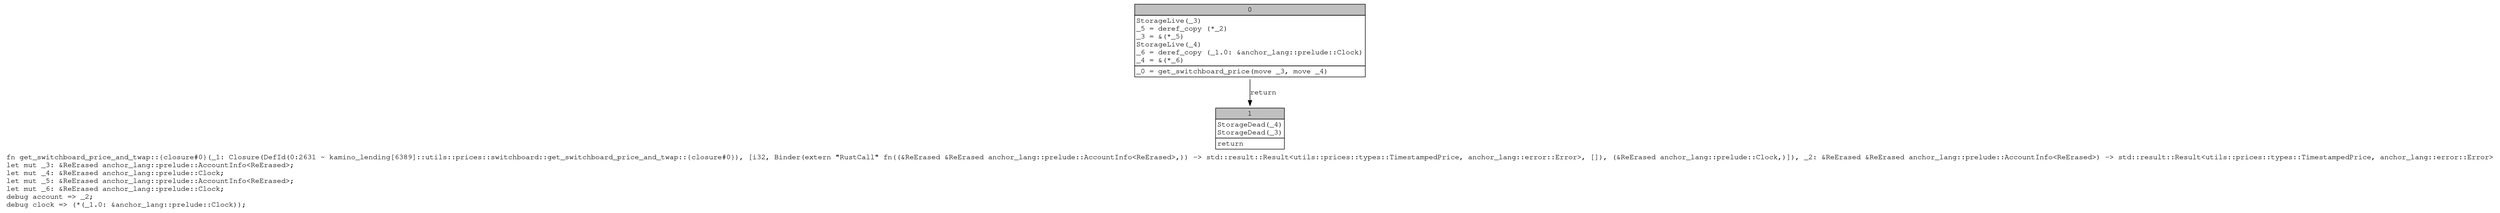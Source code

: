 digraph Mir_0_2631 {
    graph [fontname="Courier, monospace"];
    node [fontname="Courier, monospace"];
    edge [fontname="Courier, monospace"];
    label=<fn get_switchboard_price_and_twap::{closure#0}(_1: Closure(DefId(0:2631 ~ kamino_lending[6389]::utils::prices::switchboard::get_switchboard_price_and_twap::{closure#0}), [i32, Binder(extern &quot;RustCall&quot; fn((&amp;ReErased &amp;ReErased anchor_lang::prelude::AccountInfo&lt;ReErased&gt;,)) -&gt; std::result::Result&lt;utils::prices::types::TimestampedPrice, anchor_lang::error::Error&gt;, []), (&amp;ReErased anchor_lang::prelude::Clock,)]), _2: &amp;ReErased &amp;ReErased anchor_lang::prelude::AccountInfo&lt;ReErased&gt;) -&gt; std::result::Result&lt;utils::prices::types::TimestampedPrice, anchor_lang::error::Error&gt;<br align="left"/>let mut _3: &amp;ReErased anchor_lang::prelude::AccountInfo&lt;ReErased&gt;;<br align="left"/>let mut _4: &amp;ReErased anchor_lang::prelude::Clock;<br align="left"/>let mut _5: &amp;ReErased anchor_lang::prelude::AccountInfo&lt;ReErased&gt;;<br align="left"/>let mut _6: &amp;ReErased anchor_lang::prelude::Clock;<br align="left"/>debug account =&gt; _2;<br align="left"/>debug clock =&gt; (*(_1.0: &amp;anchor_lang::prelude::Clock));<br align="left"/>>;
    bb0__0_2631 [shape="none", label=<<table border="0" cellborder="1" cellspacing="0"><tr><td bgcolor="gray" align="center" colspan="1">0</td></tr><tr><td align="left" balign="left">StorageLive(_3)<br/>_5 = deref_copy (*_2)<br/>_3 = &amp;(*_5)<br/>StorageLive(_4)<br/>_6 = deref_copy (_1.0: &amp;anchor_lang::prelude::Clock)<br/>_4 = &amp;(*_6)<br/></td></tr><tr><td align="left">_0 = get_switchboard_price(move _3, move _4)</td></tr></table>>];
    bb1__0_2631 [shape="none", label=<<table border="0" cellborder="1" cellspacing="0"><tr><td bgcolor="gray" align="center" colspan="1">1</td></tr><tr><td align="left" balign="left">StorageDead(_4)<br/>StorageDead(_3)<br/></td></tr><tr><td align="left">return</td></tr></table>>];
    bb0__0_2631 -> bb1__0_2631 [label="return"];
}

